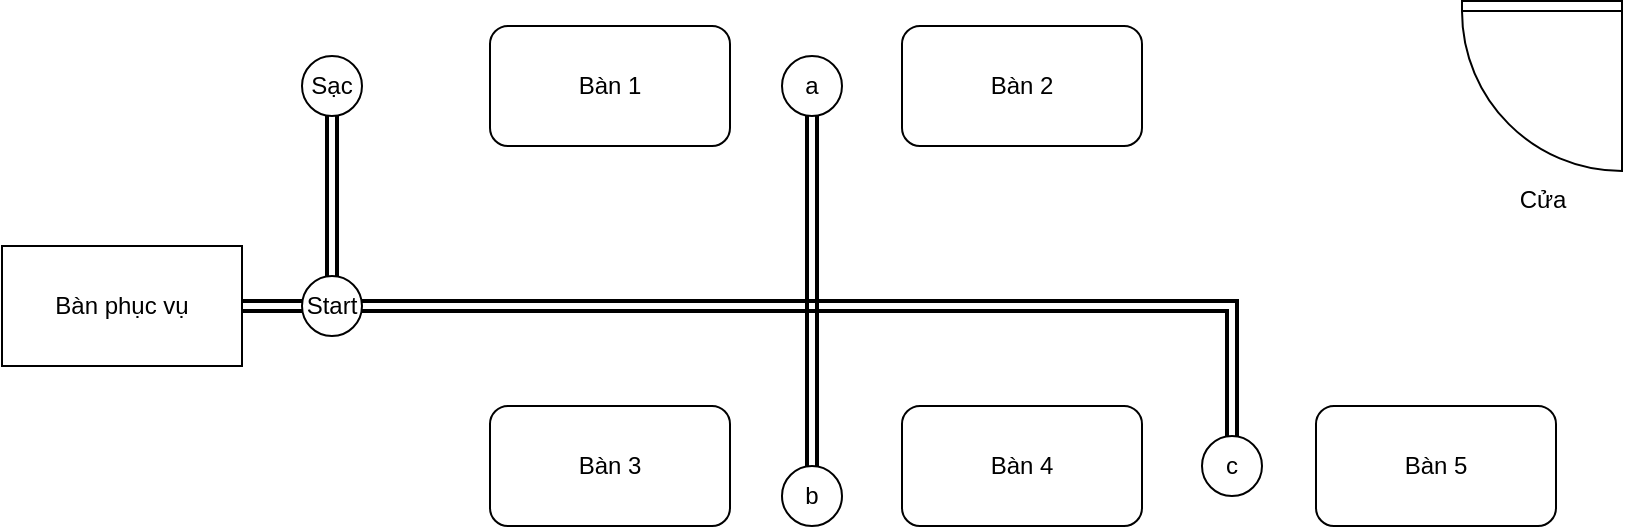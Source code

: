 <mxfile version="22.1.7" type="device">
  <diagram name="Trang-1" id="88ZqoRzm-MrHcvOh8tfi">
    <mxGraphModel dx="880" dy="478" grid="1" gridSize="10" guides="1" tooltips="1" connect="1" arrows="1" fold="1" page="1" pageScale="1" pageWidth="827" pageHeight="1169" math="0" shadow="0">
      <root>
        <mxCell id="0" />
        <mxCell id="1" parent="0" />
        <mxCell id="H4_N2EeKX8-YelqqudNl-13" style="edgeStyle=orthogonalEdgeStyle;rounded=0;orthogonalLoop=1;jettySize=auto;html=1;entryX=0.5;entryY=0;entryDx=0;entryDy=0;shape=link;strokeWidth=2;" edge="1" parent="1" source="H4_N2EeKX8-YelqqudNl-19" target="H4_N2EeKX8-YelqqudNl-11">
          <mxGeometry relative="1" as="geometry" />
        </mxCell>
        <mxCell id="H4_N2EeKX8-YelqqudNl-2" value="Bàn phục vụ" style="rounded=0;whiteSpace=wrap;html=1;" vertex="1" parent="1">
          <mxGeometry y="130" width="120" height="60" as="geometry" />
        </mxCell>
        <mxCell id="H4_N2EeKX8-YelqqudNl-4" value="Bàn 1" style="rounded=1;whiteSpace=wrap;html=1;" vertex="1" parent="1">
          <mxGeometry x="244" y="20" width="120" height="60" as="geometry" />
        </mxCell>
        <mxCell id="H4_N2EeKX8-YelqqudNl-5" value="Bàn 2" style="rounded=1;whiteSpace=wrap;html=1;" vertex="1" parent="1">
          <mxGeometry x="450" y="20" width="120" height="60" as="geometry" />
        </mxCell>
        <mxCell id="H4_N2EeKX8-YelqqudNl-7" value="Bàn 3" style="rounded=1;whiteSpace=wrap;html=1;" vertex="1" parent="1">
          <mxGeometry x="244" y="210" width="120" height="60" as="geometry" />
        </mxCell>
        <mxCell id="H4_N2EeKX8-YelqqudNl-8" value="Bàn 4" style="rounded=1;whiteSpace=wrap;html=1;" vertex="1" parent="1">
          <mxGeometry x="450" y="210" width="120" height="60" as="geometry" />
        </mxCell>
        <mxCell id="H4_N2EeKX8-YelqqudNl-14" style="edgeStyle=orthogonalEdgeStyle;rounded=0;orthogonalLoop=1;jettySize=auto;html=1;entryX=0.5;entryY=0;entryDx=0;entryDy=0;shape=link;strokeWidth=2;" edge="1" parent="1" source="H4_N2EeKX8-YelqqudNl-9" target="H4_N2EeKX8-YelqqudNl-10">
          <mxGeometry relative="1" as="geometry" />
        </mxCell>
        <mxCell id="H4_N2EeKX8-YelqqudNl-9" value="a" style="ellipse;whiteSpace=wrap;html=1;aspect=fixed;" vertex="1" parent="1">
          <mxGeometry x="390" y="35" width="30" height="30" as="geometry" />
        </mxCell>
        <mxCell id="H4_N2EeKX8-YelqqudNl-10" value="b" style="ellipse;whiteSpace=wrap;html=1;aspect=fixed;" vertex="1" parent="1">
          <mxGeometry x="390" y="240" width="30" height="30" as="geometry" />
        </mxCell>
        <mxCell id="H4_N2EeKX8-YelqqudNl-11" value="c" style="ellipse;whiteSpace=wrap;html=1;aspect=fixed;" vertex="1" parent="1">
          <mxGeometry x="600" y="225" width="30" height="30" as="geometry" />
        </mxCell>
        <mxCell id="H4_N2EeKX8-YelqqudNl-12" value="Bàn 5" style="rounded=1;whiteSpace=wrap;html=1;" vertex="1" parent="1">
          <mxGeometry x="657" y="210" width="120" height="60" as="geometry" />
        </mxCell>
        <mxCell id="H4_N2EeKX8-YelqqudNl-16" value="Cửa" style="verticalLabelPosition=bottom;html=1;verticalAlign=top;align=center;shape=mxgraph.floorplan.doorRight;aspect=fixed;" vertex="1" parent="1">
          <mxGeometry x="730" y="7.5" width="80" height="85" as="geometry" />
        </mxCell>
        <mxCell id="H4_N2EeKX8-YelqqudNl-18" style="edgeStyle=orthogonalEdgeStyle;rounded=0;orthogonalLoop=1;jettySize=auto;html=1;shape=link;strokeWidth=2;" edge="1" parent="1" source="H4_N2EeKX8-YelqqudNl-17">
          <mxGeometry relative="1" as="geometry">
            <mxPoint x="165" y="160" as="targetPoint" />
          </mxGeometry>
        </mxCell>
        <mxCell id="H4_N2EeKX8-YelqqudNl-17" value="Sạc" style="ellipse;whiteSpace=wrap;html=1;aspect=fixed;" vertex="1" parent="1">
          <mxGeometry x="150" y="35" width="30" height="30" as="geometry" />
        </mxCell>
        <mxCell id="H4_N2EeKX8-YelqqudNl-20" value="" style="edgeStyle=orthogonalEdgeStyle;rounded=0;orthogonalLoop=1;jettySize=auto;html=1;entryX=0.5;entryY=0;entryDx=0;entryDy=0;shape=link;strokeWidth=2;" edge="1" parent="1" source="H4_N2EeKX8-YelqqudNl-2" target="H4_N2EeKX8-YelqqudNl-19">
          <mxGeometry relative="1" as="geometry">
            <mxPoint x="120" y="160" as="sourcePoint" />
            <mxPoint x="615" y="225" as="targetPoint" />
            <Array as="points">
              <mxPoint x="165" y="160" />
            </Array>
          </mxGeometry>
        </mxCell>
        <mxCell id="H4_N2EeKX8-YelqqudNl-19" value="Start" style="ellipse;whiteSpace=wrap;html=1;aspect=fixed;" vertex="1" parent="1">
          <mxGeometry x="150" y="145" width="30" height="30" as="geometry" />
        </mxCell>
      </root>
    </mxGraphModel>
  </diagram>
</mxfile>
